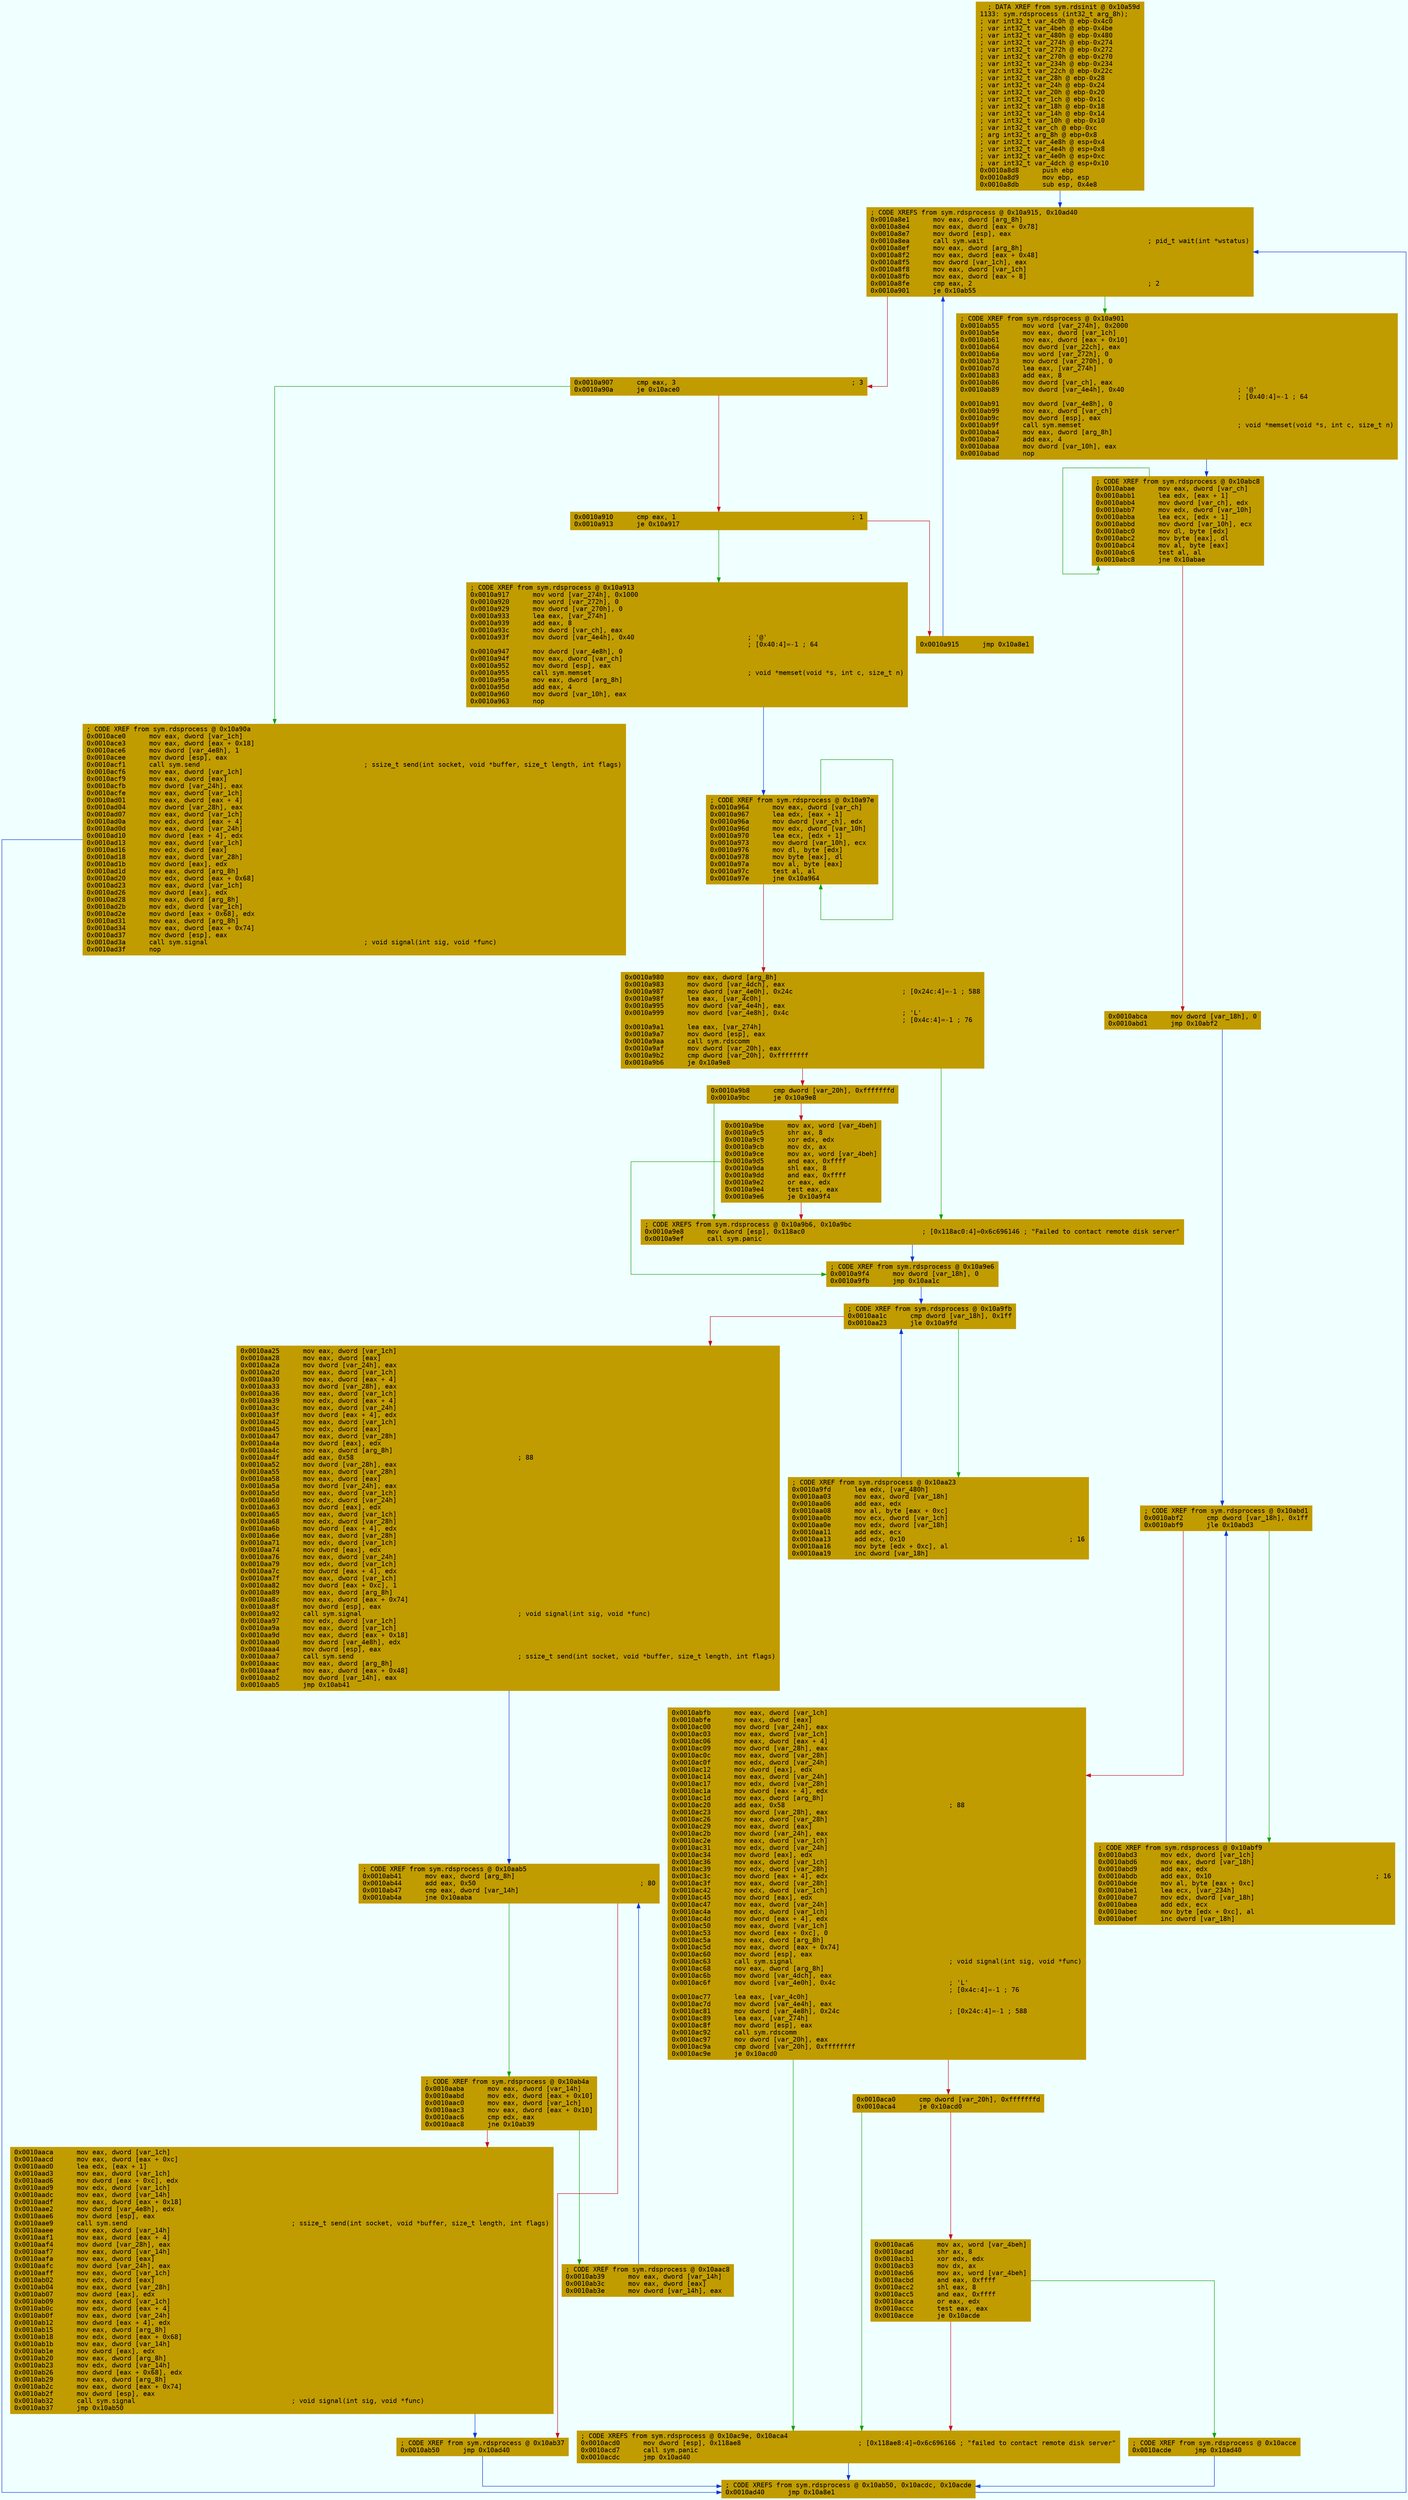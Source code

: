 digraph code {
	graph [bgcolor=azure fontsize=8 fontname="Courier" splines="ortho"];
	node [fillcolor=gray style=filled shape=box];
	edge [arrowhead="normal"];
	"0x0010a8d8" [URL="sym.rdsprocess/0x0010a8d8", fillcolor="#c19c00",color="#c19c00", fontname="Courier",label="  ; DATA XREF from sym.rdsinit @ 0x10a59d\l1133: sym.rdsprocess (int32_t arg_8h);\l; var int32_t var_4c0h @ ebp-0x4c0\l; var int32_t var_4beh @ ebp-0x4be\l; var int32_t var_480h @ ebp-0x480\l; var int32_t var_274h @ ebp-0x274\l; var int32_t var_272h @ ebp-0x272\l; var int32_t var_270h @ ebp-0x270\l; var int32_t var_234h @ ebp-0x234\l; var int32_t var_22ch @ ebp-0x22c\l; var int32_t var_28h @ ebp-0x28\l; var int32_t var_24h @ ebp-0x24\l; var int32_t var_20h @ ebp-0x20\l; var int32_t var_1ch @ ebp-0x1c\l; var int32_t var_18h @ ebp-0x18\l; var int32_t var_14h @ ebp-0x14\l; var int32_t var_10h @ ebp-0x10\l; var int32_t var_ch @ ebp-0xc\l; arg int32_t arg_8h @ ebp+0x8\l; var int32_t var_4e8h @ esp+0x4\l; var int32_t var_4e4h @ esp+0x8\l; var int32_t var_4e0h @ esp+0xc\l; var int32_t var_4dch @ esp+0x10\l0x0010a8d8      push ebp\l0x0010a8d9      mov ebp, esp\l0x0010a8db      sub esp, 0x4e8\l"]
	"0x0010a8e1" [URL="sym.rdsprocess/0x0010a8e1", fillcolor="#c19c00",color="#c19c00", fontname="Courier",label="; CODE XREFS from sym.rdsprocess @ 0x10a915, 0x10ad40\l0x0010a8e1      mov eax, dword [arg_8h]\l0x0010a8e4      mov eax, dword [eax + 0x78]\l0x0010a8e7      mov dword [esp], eax\l0x0010a8ea      call sym.wait                                          ; pid_t wait(int *wstatus)\l0x0010a8ef      mov eax, dword [arg_8h]\l0x0010a8f2      mov eax, dword [eax + 0x48]\l0x0010a8f5      mov dword [var_1ch], eax\l0x0010a8f8      mov eax, dword [var_1ch]\l0x0010a8fb      mov eax, dword [eax + 8]\l0x0010a8fe      cmp eax, 2                                             ; 2\l0x0010a901      je 0x10ab55\l"]
	"0x0010a907" [URL="sym.rdsprocess/0x0010a907", fillcolor="#c19c00",color="#c19c00", fontname="Courier",label="0x0010a907      cmp eax, 3                                             ; 3\l0x0010a90a      je 0x10ace0\l"]
	"0x0010a910" [URL="sym.rdsprocess/0x0010a910", fillcolor="#c19c00",color="#c19c00", fontname="Courier",label="0x0010a910      cmp eax, 1                                             ; 1\l0x0010a913      je 0x10a917\l"]
	"0x0010a915" [URL="sym.rdsprocess/0x0010a915", fillcolor="#c19c00",color="#c19c00", fontname="Courier",label="0x0010a915      jmp 0x10a8e1\l"]
	"0x0010a917" [URL="sym.rdsprocess/0x0010a917", fillcolor="#c19c00",color="#c19c00", fontname="Courier",label="; CODE XREF from sym.rdsprocess @ 0x10a913\l0x0010a917      mov word [var_274h], 0x1000\l0x0010a920      mov word [var_272h], 0\l0x0010a929      mov dword [var_270h], 0\l0x0010a933      lea eax, [var_274h]\l0x0010a939      add eax, 8\l0x0010a93c      mov dword [var_ch], eax\l0x0010a93f      mov dword [var_4e4h], 0x40                             ; '@'\l                                                                       ; [0x40:4]=-1 ; 64\l0x0010a947      mov dword [var_4e8h], 0\l0x0010a94f      mov eax, dword [var_ch]\l0x0010a952      mov dword [esp], eax\l0x0010a955      call sym.memset                                        ; void *memset(void *s, int c, size_t n)\l0x0010a95a      mov eax, dword [arg_8h]\l0x0010a95d      add eax, 4\l0x0010a960      mov dword [var_10h], eax\l0x0010a963      nop\l"]
	"0x0010a964" [URL="sym.rdsprocess/0x0010a964", fillcolor="#c19c00",color="#c19c00", fontname="Courier",label="; CODE XREF from sym.rdsprocess @ 0x10a97e\l0x0010a964      mov eax, dword [var_ch]\l0x0010a967      lea edx, [eax + 1]\l0x0010a96a      mov dword [var_ch], edx\l0x0010a96d      mov edx, dword [var_10h]\l0x0010a970      lea ecx, [edx + 1]\l0x0010a973      mov dword [var_10h], ecx\l0x0010a976      mov dl, byte [edx]\l0x0010a978      mov byte [eax], dl\l0x0010a97a      mov al, byte [eax]\l0x0010a97c      test al, al\l0x0010a97e      jne 0x10a964\l"]
	"0x0010a980" [URL="sym.rdsprocess/0x0010a980", fillcolor="#c19c00",color="#c19c00", fontname="Courier",label="0x0010a980      mov eax, dword [arg_8h]\l0x0010a983      mov dword [var_4dch], eax\l0x0010a987      mov dword [var_4e0h], 0x24c                            ; [0x24c:4]=-1 ; 588\l0x0010a98f      lea eax, [var_4c0h]\l0x0010a995      mov dword [var_4e4h], eax\l0x0010a999      mov dword [var_4e8h], 0x4c                             ; 'L'\l                                                                       ; [0x4c:4]=-1 ; 76\l0x0010a9a1      lea eax, [var_274h]\l0x0010a9a7      mov dword [esp], eax\l0x0010a9aa      call sym.rdscomm\l0x0010a9af      mov dword [var_20h], eax\l0x0010a9b2      cmp dword [var_20h], 0xffffffff\l0x0010a9b6      je 0x10a9e8\l"]
	"0x0010a9b8" [URL="sym.rdsprocess/0x0010a9b8", fillcolor="#c19c00",color="#c19c00", fontname="Courier",label="0x0010a9b8      cmp dword [var_20h], 0xfffffffd\l0x0010a9bc      je 0x10a9e8\l"]
	"0x0010a9be" [URL="sym.rdsprocess/0x0010a9be", fillcolor="#c19c00",color="#c19c00", fontname="Courier",label="0x0010a9be      mov ax, word [var_4beh]\l0x0010a9c5      shr ax, 8\l0x0010a9c9      xor edx, edx\l0x0010a9cb      mov dx, ax\l0x0010a9ce      mov ax, word [var_4beh]\l0x0010a9d5      and eax, 0xffff\l0x0010a9da      shl eax, 8\l0x0010a9dd      and eax, 0xffff\l0x0010a9e2      or eax, edx\l0x0010a9e4      test eax, eax\l0x0010a9e6      je 0x10a9f4\l"]
	"0x0010a9e8" [URL="sym.rdsprocess/0x0010a9e8", fillcolor="#c19c00",color="#c19c00", fontname="Courier",label="; CODE XREFS from sym.rdsprocess @ 0x10a9b6, 0x10a9bc\l0x0010a9e8      mov dword [esp], 0x118ac0                              ; [0x118ac0:4]=0x6c696146 ; \"Failed to contact remote disk server\"\l0x0010a9ef      call sym.panic\l"]
	"0x0010a9f4" [URL="sym.rdsprocess/0x0010a9f4", fillcolor="#c19c00",color="#c19c00", fontname="Courier",label="; CODE XREF from sym.rdsprocess @ 0x10a9e6\l0x0010a9f4      mov dword [var_18h], 0\l0x0010a9fb      jmp 0x10aa1c\l"]
	"0x0010a9fd" [URL="sym.rdsprocess/0x0010a9fd", fillcolor="#c19c00",color="#c19c00", fontname="Courier",label="; CODE XREF from sym.rdsprocess @ 0x10aa23\l0x0010a9fd      lea edx, [var_480h]\l0x0010aa03      mov eax, dword [var_18h]\l0x0010aa06      add eax, edx\l0x0010aa08      mov al, byte [eax + 0xc]\l0x0010aa0b      mov ecx, dword [var_1ch]\l0x0010aa0e      mov edx, dword [var_18h]\l0x0010aa11      add edx, ecx\l0x0010aa13      add edx, 0x10                                          ; 16\l0x0010aa16      mov byte [edx + 0xc], al\l0x0010aa19      inc dword [var_18h]\l"]
	"0x0010aa1c" [URL="sym.rdsprocess/0x0010aa1c", fillcolor="#c19c00",color="#c19c00", fontname="Courier",label="; CODE XREF from sym.rdsprocess @ 0x10a9fb\l0x0010aa1c      cmp dword [var_18h], 0x1ff\l0x0010aa23      jle 0x10a9fd\l"]
	"0x0010aa25" [URL="sym.rdsprocess/0x0010aa25", fillcolor="#c19c00",color="#c19c00", fontname="Courier",label="0x0010aa25      mov eax, dword [var_1ch]\l0x0010aa28      mov eax, dword [eax]\l0x0010aa2a      mov dword [var_24h], eax\l0x0010aa2d      mov eax, dword [var_1ch]\l0x0010aa30      mov eax, dword [eax + 4]\l0x0010aa33      mov dword [var_28h], eax\l0x0010aa36      mov eax, dword [var_1ch]\l0x0010aa39      mov edx, dword [eax + 4]\l0x0010aa3c      mov eax, dword [var_24h]\l0x0010aa3f      mov dword [eax + 4], edx\l0x0010aa42      mov eax, dword [var_1ch]\l0x0010aa45      mov edx, dword [eax]\l0x0010aa47      mov eax, dword [var_28h]\l0x0010aa4a      mov dword [eax], edx\l0x0010aa4c      mov eax, dword [arg_8h]\l0x0010aa4f      add eax, 0x58                                          ; 88\l0x0010aa52      mov dword [var_28h], eax\l0x0010aa55      mov eax, dword [var_28h]\l0x0010aa58      mov eax, dword [eax]\l0x0010aa5a      mov dword [var_24h], eax\l0x0010aa5d      mov eax, dword [var_1ch]\l0x0010aa60      mov edx, dword [var_24h]\l0x0010aa63      mov dword [eax], edx\l0x0010aa65      mov eax, dword [var_1ch]\l0x0010aa68      mov edx, dword [var_28h]\l0x0010aa6b      mov dword [eax + 4], edx\l0x0010aa6e      mov eax, dword [var_28h]\l0x0010aa71      mov edx, dword [var_1ch]\l0x0010aa74      mov dword [eax], edx\l0x0010aa76      mov eax, dword [var_24h]\l0x0010aa79      mov edx, dword [var_1ch]\l0x0010aa7c      mov dword [eax + 4], edx\l0x0010aa7f      mov eax, dword [var_1ch]\l0x0010aa82      mov dword [eax + 0xc], 1\l0x0010aa89      mov eax, dword [arg_8h]\l0x0010aa8c      mov eax, dword [eax + 0x74]\l0x0010aa8f      mov dword [esp], eax\l0x0010aa92      call sym.signal                                        ; void signal(int sig, void *func)\l0x0010aa97      mov edx, dword [var_1ch]\l0x0010aa9a      mov eax, dword [var_1ch]\l0x0010aa9d      mov eax, dword [eax + 0x18]\l0x0010aaa0      mov dword [var_4e8h], edx\l0x0010aaa4      mov dword [esp], eax\l0x0010aaa7      call sym.send                                          ; ssize_t send(int socket, void *buffer, size_t length, int flags)\l0x0010aaac      mov eax, dword [arg_8h]\l0x0010aaaf      mov eax, dword [eax + 0x48]\l0x0010aab2      mov dword [var_14h], eax\l0x0010aab5      jmp 0x10ab41\l"]
	"0x0010aaba" [URL="sym.rdsprocess/0x0010aaba", fillcolor="#c19c00",color="#c19c00", fontname="Courier",label="; CODE XREF from sym.rdsprocess @ 0x10ab4a\l0x0010aaba      mov eax, dword [var_14h]\l0x0010aabd      mov edx, dword [eax + 0x10]\l0x0010aac0      mov eax, dword [var_1ch]\l0x0010aac3      mov eax, dword [eax + 0x10]\l0x0010aac6      cmp edx, eax\l0x0010aac8      jne 0x10ab39\l"]
	"0x0010aaca" [URL="sym.rdsprocess/0x0010aaca", fillcolor="#c19c00",color="#c19c00", fontname="Courier",label="0x0010aaca      mov eax, dword [var_1ch]\l0x0010aacd      mov eax, dword [eax + 0xc]\l0x0010aad0      lea edx, [eax + 1]\l0x0010aad3      mov eax, dword [var_1ch]\l0x0010aad6      mov dword [eax + 0xc], edx\l0x0010aad9      mov edx, dword [var_1ch]\l0x0010aadc      mov eax, dword [var_14h]\l0x0010aadf      mov eax, dword [eax + 0x18]\l0x0010aae2      mov dword [var_4e8h], edx\l0x0010aae6      mov dword [esp], eax\l0x0010aae9      call sym.send                                          ; ssize_t send(int socket, void *buffer, size_t length, int flags)\l0x0010aaee      mov eax, dword [var_14h]\l0x0010aaf1      mov eax, dword [eax + 4]\l0x0010aaf4      mov dword [var_28h], eax\l0x0010aaf7      mov eax, dword [var_14h]\l0x0010aafa      mov eax, dword [eax]\l0x0010aafc      mov dword [var_24h], eax\l0x0010aaff      mov eax, dword [var_1ch]\l0x0010ab02      mov edx, dword [eax]\l0x0010ab04      mov eax, dword [var_28h]\l0x0010ab07      mov dword [eax], edx\l0x0010ab09      mov eax, dword [var_1ch]\l0x0010ab0c      mov edx, dword [eax + 4]\l0x0010ab0f      mov eax, dword [var_24h]\l0x0010ab12      mov dword [eax + 4], edx\l0x0010ab15      mov eax, dword [arg_8h]\l0x0010ab18      mov edx, dword [eax + 0x68]\l0x0010ab1b      mov eax, dword [var_14h]\l0x0010ab1e      mov dword [eax], edx\l0x0010ab20      mov eax, dword [arg_8h]\l0x0010ab23      mov edx, dword [var_14h]\l0x0010ab26      mov dword [eax + 0x68], edx\l0x0010ab29      mov eax, dword [arg_8h]\l0x0010ab2c      mov eax, dword [eax + 0x74]\l0x0010ab2f      mov dword [esp], eax\l0x0010ab32      call sym.signal                                        ; void signal(int sig, void *func)\l0x0010ab37      jmp 0x10ab50\l"]
	"0x0010ab39" [URL="sym.rdsprocess/0x0010ab39", fillcolor="#c19c00",color="#c19c00", fontname="Courier",label="; CODE XREF from sym.rdsprocess @ 0x10aac8\l0x0010ab39      mov eax, dword [var_14h]\l0x0010ab3c      mov eax, dword [eax]\l0x0010ab3e      mov dword [var_14h], eax\l"]
	"0x0010ab41" [URL="sym.rdsprocess/0x0010ab41", fillcolor="#c19c00",color="#c19c00", fontname="Courier",label="; CODE XREF from sym.rdsprocess @ 0x10aab5\l0x0010ab41      mov eax, dword [arg_8h]\l0x0010ab44      add eax, 0x50                                          ; 80\l0x0010ab47      cmp eax, dword [var_14h]\l0x0010ab4a      jne 0x10aaba\l"]
	"0x0010ab50" [URL="sym.rdsprocess/0x0010ab50", fillcolor="#c19c00",color="#c19c00", fontname="Courier",label="; CODE XREF from sym.rdsprocess @ 0x10ab37\l0x0010ab50      jmp 0x10ad40\l"]
	"0x0010ab55" [URL="sym.rdsprocess/0x0010ab55", fillcolor="#c19c00",color="#c19c00", fontname="Courier",label="; CODE XREF from sym.rdsprocess @ 0x10a901\l0x0010ab55      mov word [var_274h], 0x2000\l0x0010ab5e      mov eax, dword [var_1ch]\l0x0010ab61      mov eax, dword [eax + 0x10]\l0x0010ab64      mov dword [var_22ch], eax\l0x0010ab6a      mov word [var_272h], 0\l0x0010ab73      mov dword [var_270h], 0\l0x0010ab7d      lea eax, [var_274h]\l0x0010ab83      add eax, 8\l0x0010ab86      mov dword [var_ch], eax\l0x0010ab89      mov dword [var_4e4h], 0x40                             ; '@'\l                                                                       ; [0x40:4]=-1 ; 64\l0x0010ab91      mov dword [var_4e8h], 0\l0x0010ab99      mov eax, dword [var_ch]\l0x0010ab9c      mov dword [esp], eax\l0x0010ab9f      call sym.memset                                        ; void *memset(void *s, int c, size_t n)\l0x0010aba4      mov eax, dword [arg_8h]\l0x0010aba7      add eax, 4\l0x0010abaa      mov dword [var_10h], eax\l0x0010abad      nop\l"]
	"0x0010abae" [URL="sym.rdsprocess/0x0010abae", fillcolor="#c19c00",color="#c19c00", fontname="Courier",label="; CODE XREF from sym.rdsprocess @ 0x10abc8\l0x0010abae      mov eax, dword [var_ch]\l0x0010abb1      lea edx, [eax + 1]\l0x0010abb4      mov dword [var_ch], edx\l0x0010abb7      mov edx, dword [var_10h]\l0x0010abba      lea ecx, [edx + 1]\l0x0010abbd      mov dword [var_10h], ecx\l0x0010abc0      mov dl, byte [edx]\l0x0010abc2      mov byte [eax], dl\l0x0010abc4      mov al, byte [eax]\l0x0010abc6      test al, al\l0x0010abc8      jne 0x10abae\l"]
	"0x0010abca" [URL="sym.rdsprocess/0x0010abca", fillcolor="#c19c00",color="#c19c00", fontname="Courier",label="0x0010abca      mov dword [var_18h], 0\l0x0010abd1      jmp 0x10abf2\l"]
	"0x0010abd3" [URL="sym.rdsprocess/0x0010abd3", fillcolor="#c19c00",color="#c19c00", fontname="Courier",label="; CODE XREF from sym.rdsprocess @ 0x10abf9\l0x0010abd3      mov edx, dword [var_1ch]\l0x0010abd6      mov eax, dword [var_18h]\l0x0010abd9      add eax, edx\l0x0010abdb      add eax, 0x10                                          ; 16\l0x0010abde      mov al, byte [eax + 0xc]\l0x0010abe1      lea ecx, [var_234h]\l0x0010abe7      mov edx, dword [var_18h]\l0x0010abea      add edx, ecx\l0x0010abec      mov byte [edx + 0xc], al\l0x0010abef      inc dword [var_18h]\l"]
	"0x0010abf2" [URL="sym.rdsprocess/0x0010abf2", fillcolor="#c19c00",color="#c19c00", fontname="Courier",label="; CODE XREF from sym.rdsprocess @ 0x10abd1\l0x0010abf2      cmp dword [var_18h], 0x1ff\l0x0010abf9      jle 0x10abd3\l"]
	"0x0010abfb" [URL="sym.rdsprocess/0x0010abfb", fillcolor="#c19c00",color="#c19c00", fontname="Courier",label="0x0010abfb      mov eax, dword [var_1ch]\l0x0010abfe      mov eax, dword [eax]\l0x0010ac00      mov dword [var_24h], eax\l0x0010ac03      mov eax, dword [var_1ch]\l0x0010ac06      mov eax, dword [eax + 4]\l0x0010ac09      mov dword [var_28h], eax\l0x0010ac0c      mov eax, dword [var_28h]\l0x0010ac0f      mov edx, dword [var_24h]\l0x0010ac12      mov dword [eax], edx\l0x0010ac14      mov eax, dword [var_24h]\l0x0010ac17      mov edx, dword [var_28h]\l0x0010ac1a      mov dword [eax + 4], edx\l0x0010ac1d      mov eax, dword [arg_8h]\l0x0010ac20      add eax, 0x58                                          ; 88\l0x0010ac23      mov dword [var_28h], eax\l0x0010ac26      mov eax, dword [var_28h]\l0x0010ac29      mov eax, dword [eax]\l0x0010ac2b      mov dword [var_24h], eax\l0x0010ac2e      mov eax, dword [var_1ch]\l0x0010ac31      mov edx, dword [var_24h]\l0x0010ac34      mov dword [eax], edx\l0x0010ac36      mov eax, dword [var_1ch]\l0x0010ac39      mov edx, dword [var_28h]\l0x0010ac3c      mov dword [eax + 4], edx\l0x0010ac3f      mov eax, dword [var_28h]\l0x0010ac42      mov edx, dword [var_1ch]\l0x0010ac45      mov dword [eax], edx\l0x0010ac47      mov eax, dword [var_24h]\l0x0010ac4a      mov edx, dword [var_1ch]\l0x0010ac4d      mov dword [eax + 4], edx\l0x0010ac50      mov eax, dword [var_1ch]\l0x0010ac53      mov dword [eax + 0xc], 0\l0x0010ac5a      mov eax, dword [arg_8h]\l0x0010ac5d      mov eax, dword [eax + 0x74]\l0x0010ac60      mov dword [esp], eax\l0x0010ac63      call sym.signal                                        ; void signal(int sig, void *func)\l0x0010ac68      mov eax, dword [arg_8h]\l0x0010ac6b      mov dword [var_4dch], eax\l0x0010ac6f      mov dword [var_4e0h], 0x4c                             ; 'L'\l                                                                       ; [0x4c:4]=-1 ; 76\l0x0010ac77      lea eax, [var_4c0h]\l0x0010ac7d      mov dword [var_4e4h], eax\l0x0010ac81      mov dword [var_4e8h], 0x24c                            ; [0x24c:4]=-1 ; 588\l0x0010ac89      lea eax, [var_274h]\l0x0010ac8f      mov dword [esp], eax\l0x0010ac92      call sym.rdscomm\l0x0010ac97      mov dword [var_20h], eax\l0x0010ac9a      cmp dword [var_20h], 0xffffffff\l0x0010ac9e      je 0x10acd0\l"]
	"0x0010aca0" [URL="sym.rdsprocess/0x0010aca0", fillcolor="#c19c00",color="#c19c00", fontname="Courier",label="0x0010aca0      cmp dword [var_20h], 0xfffffffd\l0x0010aca4      je 0x10acd0\l"]
	"0x0010aca6" [URL="sym.rdsprocess/0x0010aca6", fillcolor="#c19c00",color="#c19c00", fontname="Courier",label="0x0010aca6      mov ax, word [var_4beh]\l0x0010acad      shr ax, 8\l0x0010acb1      xor edx, edx\l0x0010acb3      mov dx, ax\l0x0010acb6      mov ax, word [var_4beh]\l0x0010acbd      and eax, 0xffff\l0x0010acc2      shl eax, 8\l0x0010acc5      and eax, 0xffff\l0x0010acca      or eax, edx\l0x0010accc      test eax, eax\l0x0010acce      je 0x10acde\l"]
	"0x0010acd0" [URL="sym.rdsprocess/0x0010acd0", fillcolor="#c19c00",color="#c19c00", fontname="Courier",label="; CODE XREFS from sym.rdsprocess @ 0x10ac9e, 0x10aca4\l0x0010acd0      mov dword [esp], 0x118ae8                              ; [0x118ae8:4]=0x6c696166 ; \"failed to contact remote disk server\"\l0x0010acd7      call sym.panic\l0x0010acdc      jmp 0x10ad40\l"]
	"0x0010acde" [URL="sym.rdsprocess/0x0010acde", fillcolor="#c19c00",color="#c19c00", fontname="Courier",label="; CODE XREF from sym.rdsprocess @ 0x10acce\l0x0010acde      jmp 0x10ad40\l"]
	"0x0010ace0" [URL="sym.rdsprocess/0x0010ace0", fillcolor="#c19c00",color="#c19c00", fontname="Courier",label="; CODE XREF from sym.rdsprocess @ 0x10a90a\l0x0010ace0      mov eax, dword [var_1ch]\l0x0010ace3      mov eax, dword [eax + 0x18]\l0x0010ace6      mov dword [var_4e8h], 1\l0x0010acee      mov dword [esp], eax\l0x0010acf1      call sym.send                                          ; ssize_t send(int socket, void *buffer, size_t length, int flags)\l0x0010acf6      mov eax, dword [var_1ch]\l0x0010acf9      mov eax, dword [eax]\l0x0010acfb      mov dword [var_24h], eax\l0x0010acfe      mov eax, dword [var_1ch]\l0x0010ad01      mov eax, dword [eax + 4]\l0x0010ad04      mov dword [var_28h], eax\l0x0010ad07      mov eax, dword [var_1ch]\l0x0010ad0a      mov edx, dword [eax + 4]\l0x0010ad0d      mov eax, dword [var_24h]\l0x0010ad10      mov dword [eax + 4], edx\l0x0010ad13      mov eax, dword [var_1ch]\l0x0010ad16      mov edx, dword [eax]\l0x0010ad18      mov eax, dword [var_28h]\l0x0010ad1b      mov dword [eax], edx\l0x0010ad1d      mov eax, dword [arg_8h]\l0x0010ad20      mov edx, dword [eax + 0x68]\l0x0010ad23      mov eax, dword [var_1ch]\l0x0010ad26      mov dword [eax], edx\l0x0010ad28      mov eax, dword [arg_8h]\l0x0010ad2b      mov edx, dword [var_1ch]\l0x0010ad2e      mov dword [eax + 0x68], edx\l0x0010ad31      mov eax, dword [arg_8h]\l0x0010ad34      mov eax, dword [eax + 0x74]\l0x0010ad37      mov dword [esp], eax\l0x0010ad3a      call sym.signal                                        ; void signal(int sig, void *func)\l0x0010ad3f      nop\l"]
	"0x0010ad40" [URL="sym.rdsprocess/0x0010ad40", fillcolor="#c19c00",color="#c19c00", fontname="Courier",label="; CODE XREFS from sym.rdsprocess @ 0x10ab50, 0x10acdc, 0x10acde\l0x0010ad40      jmp 0x10a8e1\l"]
        "0x0010a8d8" -> "0x0010a8e1" [color="#0037da"];
        "0x0010a8e1" -> "0x0010ab55" [color="#13a10e"];
        "0x0010a8e1" -> "0x0010a907" [color="#c50f1f"];
        "0x0010a907" -> "0x0010ace0" [color="#13a10e"];
        "0x0010a907" -> "0x0010a910" [color="#c50f1f"];
        "0x0010a910" -> "0x0010a917" [color="#13a10e"];
        "0x0010a910" -> "0x0010a915" [color="#c50f1f"];
        "0x0010a915" -> "0x0010a8e1" [color="#0037da"];
        "0x0010a917" -> "0x0010a964" [color="#0037da"];
        "0x0010a964" -> "0x0010a964" [color="#13a10e"];
        "0x0010a964" -> "0x0010a980" [color="#c50f1f"];
        "0x0010a980" -> "0x0010a9e8" [color="#13a10e"];
        "0x0010a980" -> "0x0010a9b8" [color="#c50f1f"];
        "0x0010a9b8" -> "0x0010a9e8" [color="#13a10e"];
        "0x0010a9b8" -> "0x0010a9be" [color="#c50f1f"];
        "0x0010a9be" -> "0x0010a9f4" [color="#13a10e"];
        "0x0010a9be" -> "0x0010a9e8" [color="#c50f1f"];
        "0x0010a9e8" -> "0x0010a9f4" [color="#0037da"];
        "0x0010a9f4" -> "0x0010aa1c" [color="#0037da"];
        "0x0010a9fd" -> "0x0010aa1c" [color="#0037da"];
        "0x0010aa1c" -> "0x0010a9fd" [color="#13a10e"];
        "0x0010aa1c" -> "0x0010aa25" [color="#c50f1f"];
        "0x0010aa25" -> "0x0010ab41" [color="#0037da"];
        "0x0010aaba" -> "0x0010ab39" [color="#13a10e"];
        "0x0010aaba" -> "0x0010aaca" [color="#c50f1f"];
        "0x0010aaca" -> "0x0010ab50" [color="#0037da"];
        "0x0010ab39" -> "0x0010ab41" [color="#0037da"];
        "0x0010ab41" -> "0x0010aaba" [color="#13a10e"];
        "0x0010ab41" -> "0x0010ab50" [color="#c50f1f"];
        "0x0010ab50" -> "0x0010ad40" [color="#0037da"];
        "0x0010ab55" -> "0x0010abae" [color="#0037da"];
        "0x0010abae" -> "0x0010abae" [color="#13a10e"];
        "0x0010abae" -> "0x0010abca" [color="#c50f1f"];
        "0x0010abca" -> "0x0010abf2" [color="#0037da"];
        "0x0010abd3" -> "0x0010abf2" [color="#0037da"];
        "0x0010abf2" -> "0x0010abd3" [color="#13a10e"];
        "0x0010abf2" -> "0x0010abfb" [color="#c50f1f"];
        "0x0010abfb" -> "0x0010acd0" [color="#13a10e"];
        "0x0010abfb" -> "0x0010aca0" [color="#c50f1f"];
        "0x0010aca0" -> "0x0010acd0" [color="#13a10e"];
        "0x0010aca0" -> "0x0010aca6" [color="#c50f1f"];
        "0x0010aca6" -> "0x0010acde" [color="#13a10e"];
        "0x0010aca6" -> "0x0010acd0" [color="#c50f1f"];
        "0x0010acd0" -> "0x0010ad40" [color="#0037da"];
        "0x0010acde" -> "0x0010ad40" [color="#0037da"];
        "0x0010ace0" -> "0x0010ad40" [color="#0037da"];
        "0x0010ad40" -> "0x0010a8e1" [color="#0037da"];
}
